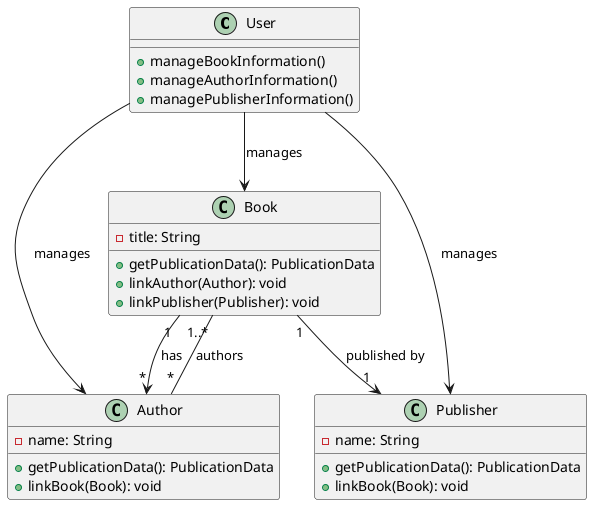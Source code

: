 @startuml
class User {
    + manageBookInformation()
    + manageAuthorInformation()
    + managePublisherInformation()
}

class Book {
    - title: String
    + getPublicationData(): PublicationData
    + linkAuthor(Author): void
    + linkPublisher(Publisher): void
}

class Author {
    - name: String
    + getPublicationData(): PublicationData
    + linkBook(Book): void
}

class Publisher {
    - name: String
    + getPublicationData(): PublicationData
    + linkBook(Book): void
}

User --> Book : manages
User --> Author : manages
User --> Publisher : manages

Book "1" --> "*" Author : has
Book "1" --> "1" Publisher : published by
Author "*" -- "1..*" Book : authors
@enduml